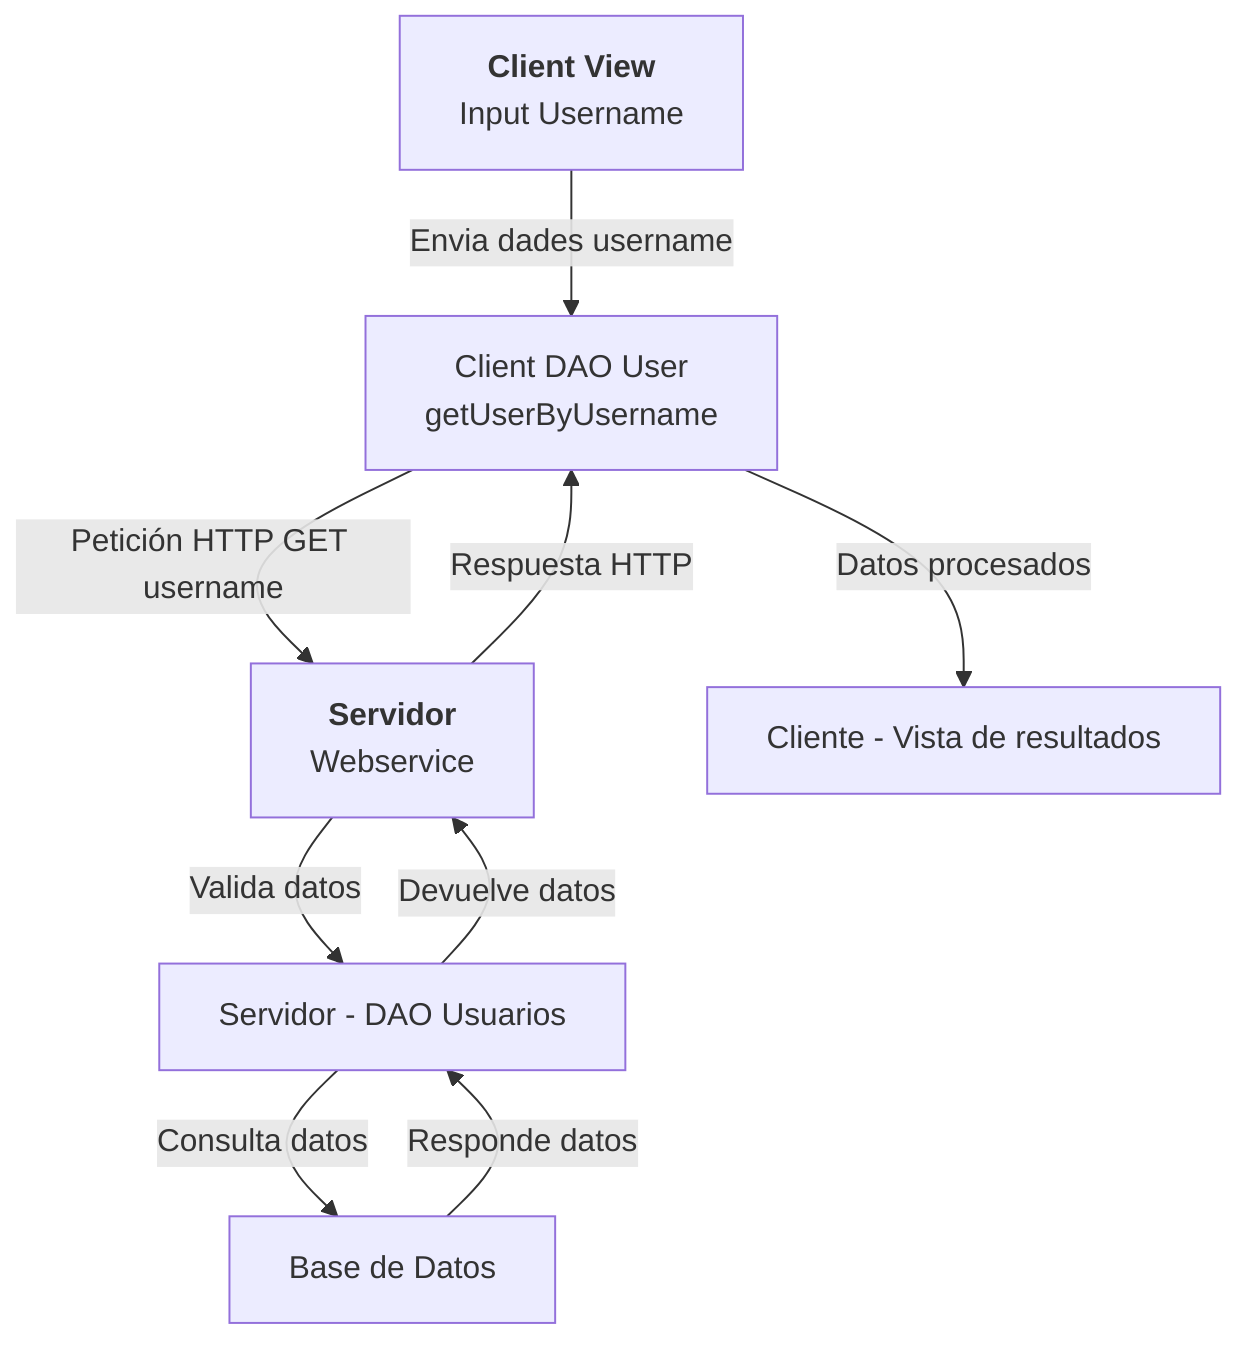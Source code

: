 flowchart TD
    A[<b>Client View</b> <br> Input Username] -->|Envia dades username| B[Client DAO User<br> getUserByUsername]
    B -->|Petición HTTP GET username| C[<b>Servidor</b> <br> Webservice]
    C -->|Valida datos| D[Servidor - DAO Usuarios]
    D -->|Consulta datos| E[Base de Datos]
    E -->|Responde datos| D
    D -->|Devuelve datos| C
    C -->|Respuesta HTTP| B
    B -->|Datos procesados| F[Cliente - Vista de resultados]